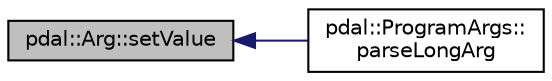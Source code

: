 digraph "pdal::Arg::setValue"
{
  edge [fontname="Helvetica",fontsize="10",labelfontname="Helvetica",labelfontsize="10"];
  node [fontname="Helvetica",fontsize="10",shape=record];
  rankdir="LR";
  Node1 [label="pdal::Arg::setValue",height=0.2,width=0.4,color="black", fillcolor="grey75", style="filled", fontcolor="black"];
  Node1 -> Node2 [dir="back",color="midnightblue",fontsize="10",style="solid",fontname="Helvetica"];
  Node2 [label="pdal::ProgramArgs::\lparseLongArg",height=0.2,width=0.4,color="black", fillcolor="white", style="filled",URL="$classpdal_1_1ProgramArgs.html#af9ef812bbcc34185bdc284a9fa8b3bbe"];
}
